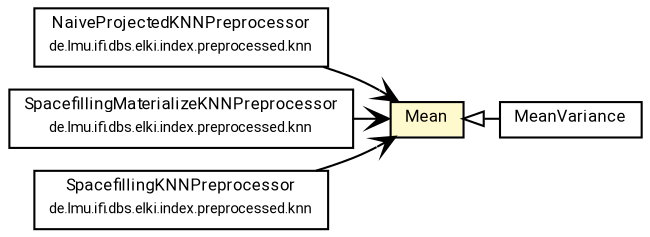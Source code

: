 #!/usr/local/bin/dot
#
# Class diagram 
# Generated by UMLGraph version R5_7_2-60-g0e99a6 (http://www.spinellis.gr/umlgraph/)
#

digraph G {
	graph [fontnames="svg"]
	edge [fontname="Roboto",fontsize=7,labelfontname="Roboto",labelfontsize=7,color="black"];
	node [fontname="Roboto",fontcolor="black",fontsize=8,shape=plaintext,margin=0,width=0,height=0];
	nodesep=0.15;
	ranksep=0.25;
	rankdir=LR;
	// de.lmu.ifi.dbs.elki.math.Mean
	c6852690 [label=<<table title="de.lmu.ifi.dbs.elki.math.Mean" border="0" cellborder="1" cellspacing="0" cellpadding="2" bgcolor="lemonChiffon" href="Mean.html" target="_parent">
		<tr><td><table border="0" cellspacing="0" cellpadding="1">
		<tr><td align="center" balign="center"> <font face="Roboto">Mean</font> </td></tr>
		</table></td></tr>
		</table>>, URL="Mean.html"];
	// de.lmu.ifi.dbs.elki.math.MeanVariance
	c6852698 [label=<<table title="de.lmu.ifi.dbs.elki.math.MeanVariance" border="0" cellborder="1" cellspacing="0" cellpadding="2" href="MeanVariance.html" target="_parent">
		<tr><td><table border="0" cellspacing="0" cellpadding="1">
		<tr><td align="center" balign="center"> <font face="Roboto">MeanVariance</font> </td></tr>
		</table></td></tr>
		</table>>, URL="MeanVariance.html"];
	// de.lmu.ifi.dbs.elki.index.preprocessed.knn.NaiveProjectedKNNPreprocessor<O extends de.lmu.ifi.dbs.elki.data.NumberVector>
	c6853580 [label=<<table title="de.lmu.ifi.dbs.elki.index.preprocessed.knn.NaiveProjectedKNNPreprocessor" border="0" cellborder="1" cellspacing="0" cellpadding="2" href="../index/preprocessed/knn/NaiveProjectedKNNPreprocessor.html" target="_parent">
		<tr><td><table border="0" cellspacing="0" cellpadding="1">
		<tr><td align="center" balign="center"> <font face="Roboto">NaiveProjectedKNNPreprocessor</font> </td></tr>
		<tr><td align="center" balign="center"> <font face="Roboto" point-size="7.0">de.lmu.ifi.dbs.elki.index.preprocessed.knn</font> </td></tr>
		</table></td></tr>
		</table>>, URL="../index/preprocessed/knn/NaiveProjectedKNNPreprocessor.html"];
	// de.lmu.ifi.dbs.elki.index.preprocessed.knn.SpacefillingMaterializeKNNPreprocessor<O extends de.lmu.ifi.dbs.elki.data.NumberVector>
	c6853593 [label=<<table title="de.lmu.ifi.dbs.elki.index.preprocessed.knn.SpacefillingMaterializeKNNPreprocessor" border="0" cellborder="1" cellspacing="0" cellpadding="2" href="../index/preprocessed/knn/SpacefillingMaterializeKNNPreprocessor.html" target="_parent">
		<tr><td><table border="0" cellspacing="0" cellpadding="1">
		<tr><td align="center" balign="center"> <font face="Roboto">SpacefillingMaterializeKNNPreprocessor</font> </td></tr>
		<tr><td align="center" balign="center"> <font face="Roboto" point-size="7.0">de.lmu.ifi.dbs.elki.index.preprocessed.knn</font> </td></tr>
		</table></td></tr>
		</table>>, URL="../index/preprocessed/knn/SpacefillingMaterializeKNNPreprocessor.html"];
	// de.lmu.ifi.dbs.elki.index.preprocessed.knn.SpacefillingKNNPreprocessor<O extends de.lmu.ifi.dbs.elki.data.NumberVector>
	c6853599 [label=<<table title="de.lmu.ifi.dbs.elki.index.preprocessed.knn.SpacefillingKNNPreprocessor" border="0" cellborder="1" cellspacing="0" cellpadding="2" href="../index/preprocessed/knn/SpacefillingKNNPreprocessor.html" target="_parent">
		<tr><td><table border="0" cellspacing="0" cellpadding="1">
		<tr><td align="center" balign="center"> <font face="Roboto">SpacefillingKNNPreprocessor</font> </td></tr>
		<tr><td align="center" balign="center"> <font face="Roboto" point-size="7.0">de.lmu.ifi.dbs.elki.index.preprocessed.knn</font> </td></tr>
		</table></td></tr>
		</table>>, URL="../index/preprocessed/knn/SpacefillingKNNPreprocessor.html"];
	// de.lmu.ifi.dbs.elki.math.MeanVariance extends de.lmu.ifi.dbs.elki.math.Mean
	c6852690 -> c6852698 [arrowtail=empty,dir=back,weight=10];
	// de.lmu.ifi.dbs.elki.index.preprocessed.knn.NaiveProjectedKNNPreprocessor<O extends de.lmu.ifi.dbs.elki.data.NumberVector> navassoc de.lmu.ifi.dbs.elki.math.Mean
	c6853580 -> c6852690 [arrowhead=open,weight=1];
	// de.lmu.ifi.dbs.elki.index.preprocessed.knn.SpacefillingMaterializeKNNPreprocessor<O extends de.lmu.ifi.dbs.elki.data.NumberVector> navassoc de.lmu.ifi.dbs.elki.math.Mean
	c6853593 -> c6852690 [arrowhead=open,weight=1];
	// de.lmu.ifi.dbs.elki.index.preprocessed.knn.SpacefillingKNNPreprocessor<O extends de.lmu.ifi.dbs.elki.data.NumberVector> navassoc de.lmu.ifi.dbs.elki.math.Mean
	c6853599 -> c6852690 [arrowhead=open,weight=1];
}

